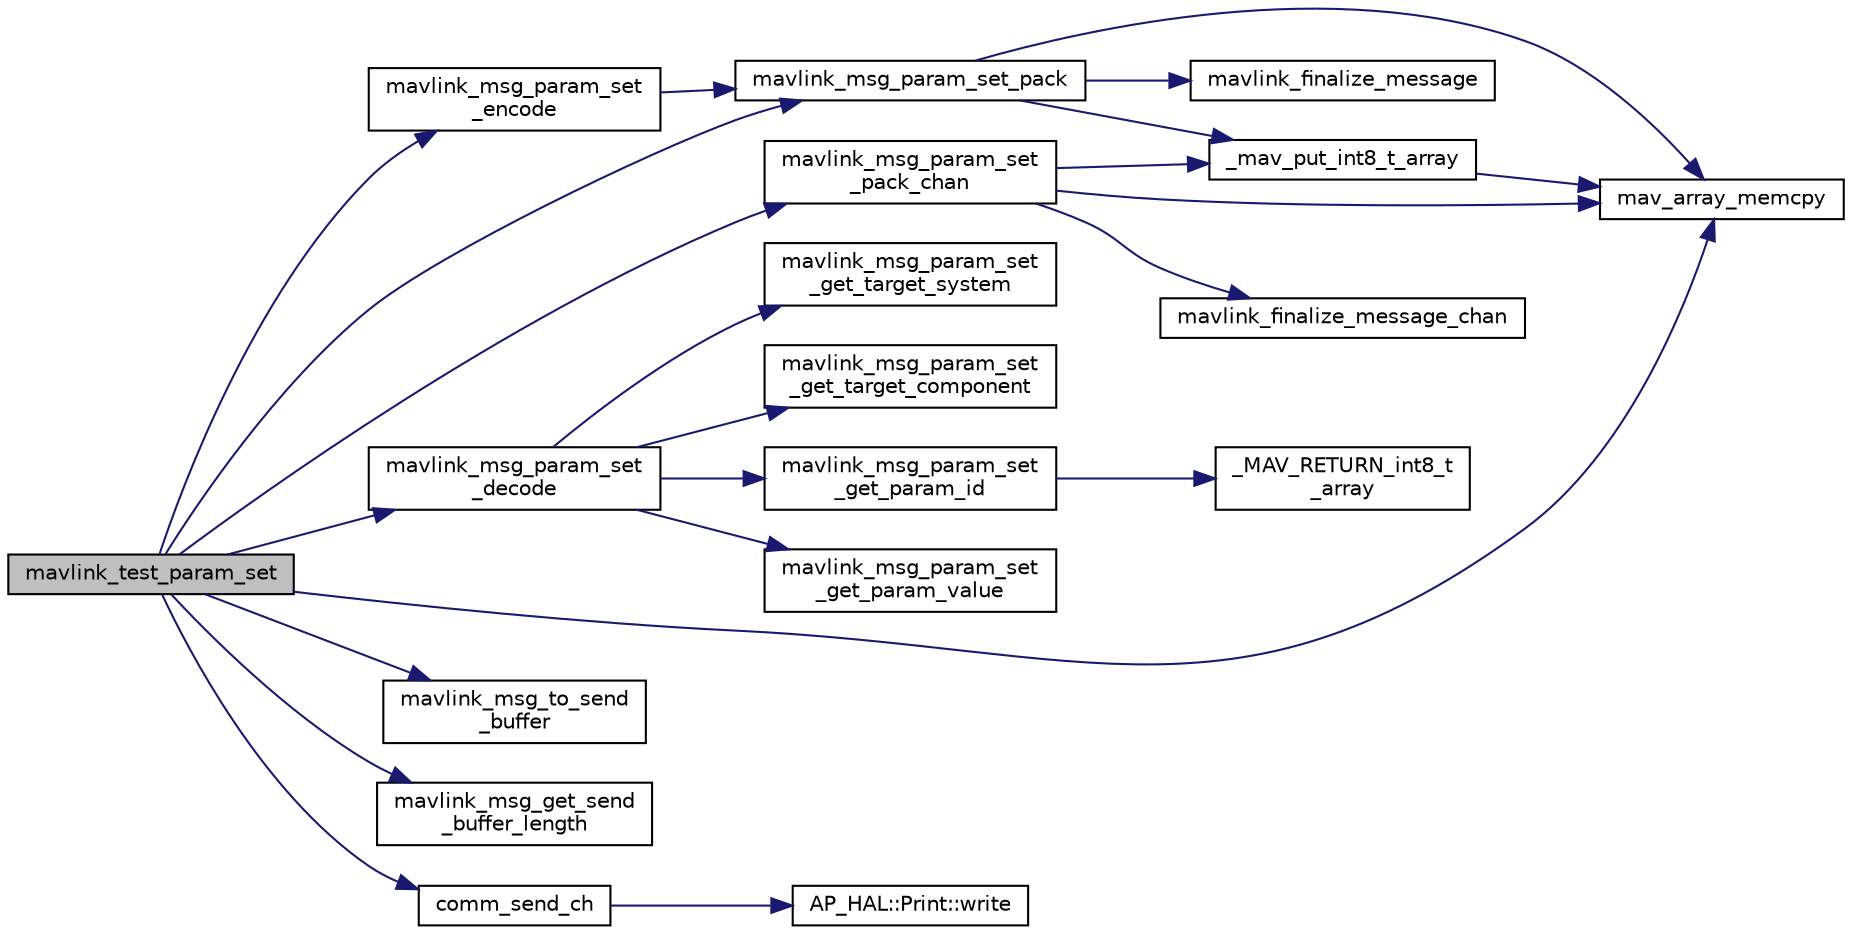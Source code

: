 digraph "mavlink_test_param_set"
{
 // INTERACTIVE_SVG=YES
  edge [fontname="Helvetica",fontsize="10",labelfontname="Helvetica",labelfontsize="10"];
  node [fontname="Helvetica",fontsize="10",shape=record];
  rankdir="LR";
  Node1 [label="mavlink_test_param_set",height=0.2,width=0.4,color="black", fillcolor="grey75", style="filled" fontcolor="black"];
  Node1 -> Node2 [color="midnightblue",fontsize="10",style="solid",fontname="Helvetica"];
  Node2 [label="mav_array_memcpy",height=0.2,width=0.4,color="black", fillcolor="white", style="filled",URL="$v0_89_2protocol_8h.html#a4486c3d5854cac1cb6a0fb1cc5ba570c"];
  Node1 -> Node3 [color="midnightblue",fontsize="10",style="solid",fontname="Helvetica"];
  Node3 [label="mavlink_msg_param_set\l_encode",height=0.2,width=0.4,color="black", fillcolor="white", style="filled",URL="$v0_89_2common_2mavlink__msg__param__set_8h.html#a553fb14e789ebb6e2f31a477655f2201",tooltip="Encode a param_set struct into a message. "];
  Node3 -> Node4 [color="midnightblue",fontsize="10",style="solid",fontname="Helvetica"];
  Node4 [label="mavlink_msg_param_set_pack",height=0.2,width=0.4,color="black", fillcolor="white", style="filled",URL="$v0_89_2common_2mavlink__msg__param__set_8h.html#ac07002dbcae6dab4a17018b30a69fe19",tooltip="Pack a param_set message. "];
  Node4 -> Node5 [color="midnightblue",fontsize="10",style="solid",fontname="Helvetica"];
  Node5 [label="_mav_put_int8_t_array",height=0.2,width=0.4,color="black", fillcolor="white", style="filled",URL="$v0_89_2protocol_8h.html#a64bb3513b0bb1439774f99bc2f27c38b"];
  Node5 -> Node2 [color="midnightblue",fontsize="10",style="solid",fontname="Helvetica"];
  Node4 -> Node2 [color="midnightblue",fontsize="10",style="solid",fontname="Helvetica"];
  Node4 -> Node6 [color="midnightblue",fontsize="10",style="solid",fontname="Helvetica"];
  Node6 [label="mavlink_finalize_message",height=0.2,width=0.4,color="black", fillcolor="white", style="filled",URL="$v0_89_2mavlink__helpers_8h.html#af3bea083c5ec83f5b6570b2bd4a817d0",tooltip="Finalize a MAVLink message with MAVLINK_COMM_0 as default channel. "];
  Node1 -> Node7 [color="midnightblue",fontsize="10",style="solid",fontname="Helvetica"];
  Node7 [label="mavlink_msg_param_set\l_decode",height=0.2,width=0.4,color="black", fillcolor="white", style="filled",URL="$v0_89_2common_2mavlink__msg__param__set_8h.html#ab28789bc910822f30299f3ab9a2dd2ca",tooltip="Decode a param_set message into a struct. "];
  Node7 -> Node8 [color="midnightblue",fontsize="10",style="solid",fontname="Helvetica"];
  Node8 [label="mavlink_msg_param_set\l_get_target_system",height=0.2,width=0.4,color="black", fillcolor="white", style="filled",URL="$v0_89_2common_2mavlink__msg__param__set_8h.html#a80cd2200ce339fcabaa39c6a458bf97e",tooltip="Send a param_set message. "];
  Node7 -> Node9 [color="midnightblue",fontsize="10",style="solid",fontname="Helvetica"];
  Node9 [label="mavlink_msg_param_set\l_get_target_component",height=0.2,width=0.4,color="black", fillcolor="white", style="filled",URL="$v0_89_2common_2mavlink__msg__param__set_8h.html#a9913acc808d1826498a373ee28ef829b",tooltip="Get field target_component from param_set message. "];
  Node7 -> Node10 [color="midnightblue",fontsize="10",style="solid",fontname="Helvetica"];
  Node10 [label="mavlink_msg_param_set\l_get_param_id",height=0.2,width=0.4,color="black", fillcolor="white", style="filled",URL="$v0_89_2common_2mavlink__msg__param__set_8h.html#a8eb46f43dcf973c9b11d71ccff99e0ee",tooltip="Get field param_id from param_set message. "];
  Node10 -> Node11 [color="midnightblue",fontsize="10",style="solid",fontname="Helvetica"];
  Node11 [label="_MAV_RETURN_int8_t\l_array",height=0.2,width=0.4,color="black", fillcolor="white", style="filled",URL="$v0_89_2protocol_8h.html#a376f7eb3a7e5c20aac470d3571efdf00"];
  Node7 -> Node12 [color="midnightblue",fontsize="10",style="solid",fontname="Helvetica"];
  Node12 [label="mavlink_msg_param_set\l_get_param_value",height=0.2,width=0.4,color="black", fillcolor="white", style="filled",URL="$v0_89_2common_2mavlink__msg__param__set_8h.html#a74d316b2c89ea8bb08f8ff4f7324fa2a",tooltip="Get field param_value from param_set message. "];
  Node1 -> Node4 [color="midnightblue",fontsize="10",style="solid",fontname="Helvetica"];
  Node1 -> Node13 [color="midnightblue",fontsize="10",style="solid",fontname="Helvetica"];
  Node13 [label="mavlink_msg_param_set\l_pack_chan",height=0.2,width=0.4,color="black", fillcolor="white", style="filled",URL="$v0_89_2common_2mavlink__msg__param__set_8h.html#a9b885147b54932297f137b51ac607da4",tooltip="Pack a param_set message on a channel. "];
  Node13 -> Node5 [color="midnightblue",fontsize="10",style="solid",fontname="Helvetica"];
  Node13 -> Node2 [color="midnightblue",fontsize="10",style="solid",fontname="Helvetica"];
  Node13 -> Node14 [color="midnightblue",fontsize="10",style="solid",fontname="Helvetica"];
  Node14 [label="mavlink_finalize_message_chan",height=0.2,width=0.4,color="black", fillcolor="white", style="filled",URL="$v0_89_2mavlink__helpers_8h.html#aa66131138fc02101dcc73b4b556ab422",tooltip="Finalize a MAVLink message with channel assignment. "];
  Node1 -> Node15 [color="midnightblue",fontsize="10",style="solid",fontname="Helvetica"];
  Node15 [label="mavlink_msg_to_send\l_buffer",height=0.2,width=0.4,color="black", fillcolor="white", style="filled",URL="$v0_89_2mavlink__helpers_8h.html#afea0a9befa84822fd62c2899ea0d849e",tooltip="Pack a message to send it over a serial byte stream. "];
  Node1 -> Node16 [color="midnightblue",fontsize="10",style="solid",fontname="Helvetica"];
  Node16 [label="mavlink_msg_get_send\l_buffer_length",height=0.2,width=0.4,color="black", fillcolor="white", style="filled",URL="$v0_89_2protocol_8h.html#aa86c08f27aabb7a2e12a67f189f590c8",tooltip="Get the required buffer size for this message. "];
  Node1 -> Node17 [color="midnightblue",fontsize="10",style="solid",fontname="Helvetica"];
  Node17 [label="comm_send_ch",height=0.2,width=0.4,color="black", fillcolor="white", style="filled",URL="$GCS__MAVLink_8h.html#ab753873a1ee10adedd0ce246311468f8"];
  Node17 -> Node18 [color="midnightblue",fontsize="10",style="solid",fontname="Helvetica"];
  Node18 [label="AP_HAL::Print::write",height=0.2,width=0.4,color="black", fillcolor="white", style="filled",URL="$classAP__HAL_1_1Print.html#acc65391952a43334f8f5c9bef341f501"];
}
